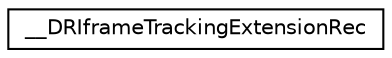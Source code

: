 digraph "Graphe hiérarchique des classes"
{
  edge [fontname="Helvetica",fontsize="10",labelfontname="Helvetica",labelfontsize="10"];
  node [fontname="Helvetica",fontsize="10",shape=record];
  rankdir="LR";
  Node1 [label="__DRIframeTrackingExtensionRec",height=0.2,width=0.4,color="black", fillcolor="white", style="filled",URL="$struct_____d_r_iframe_tracking_extension_rec.html"];
}
